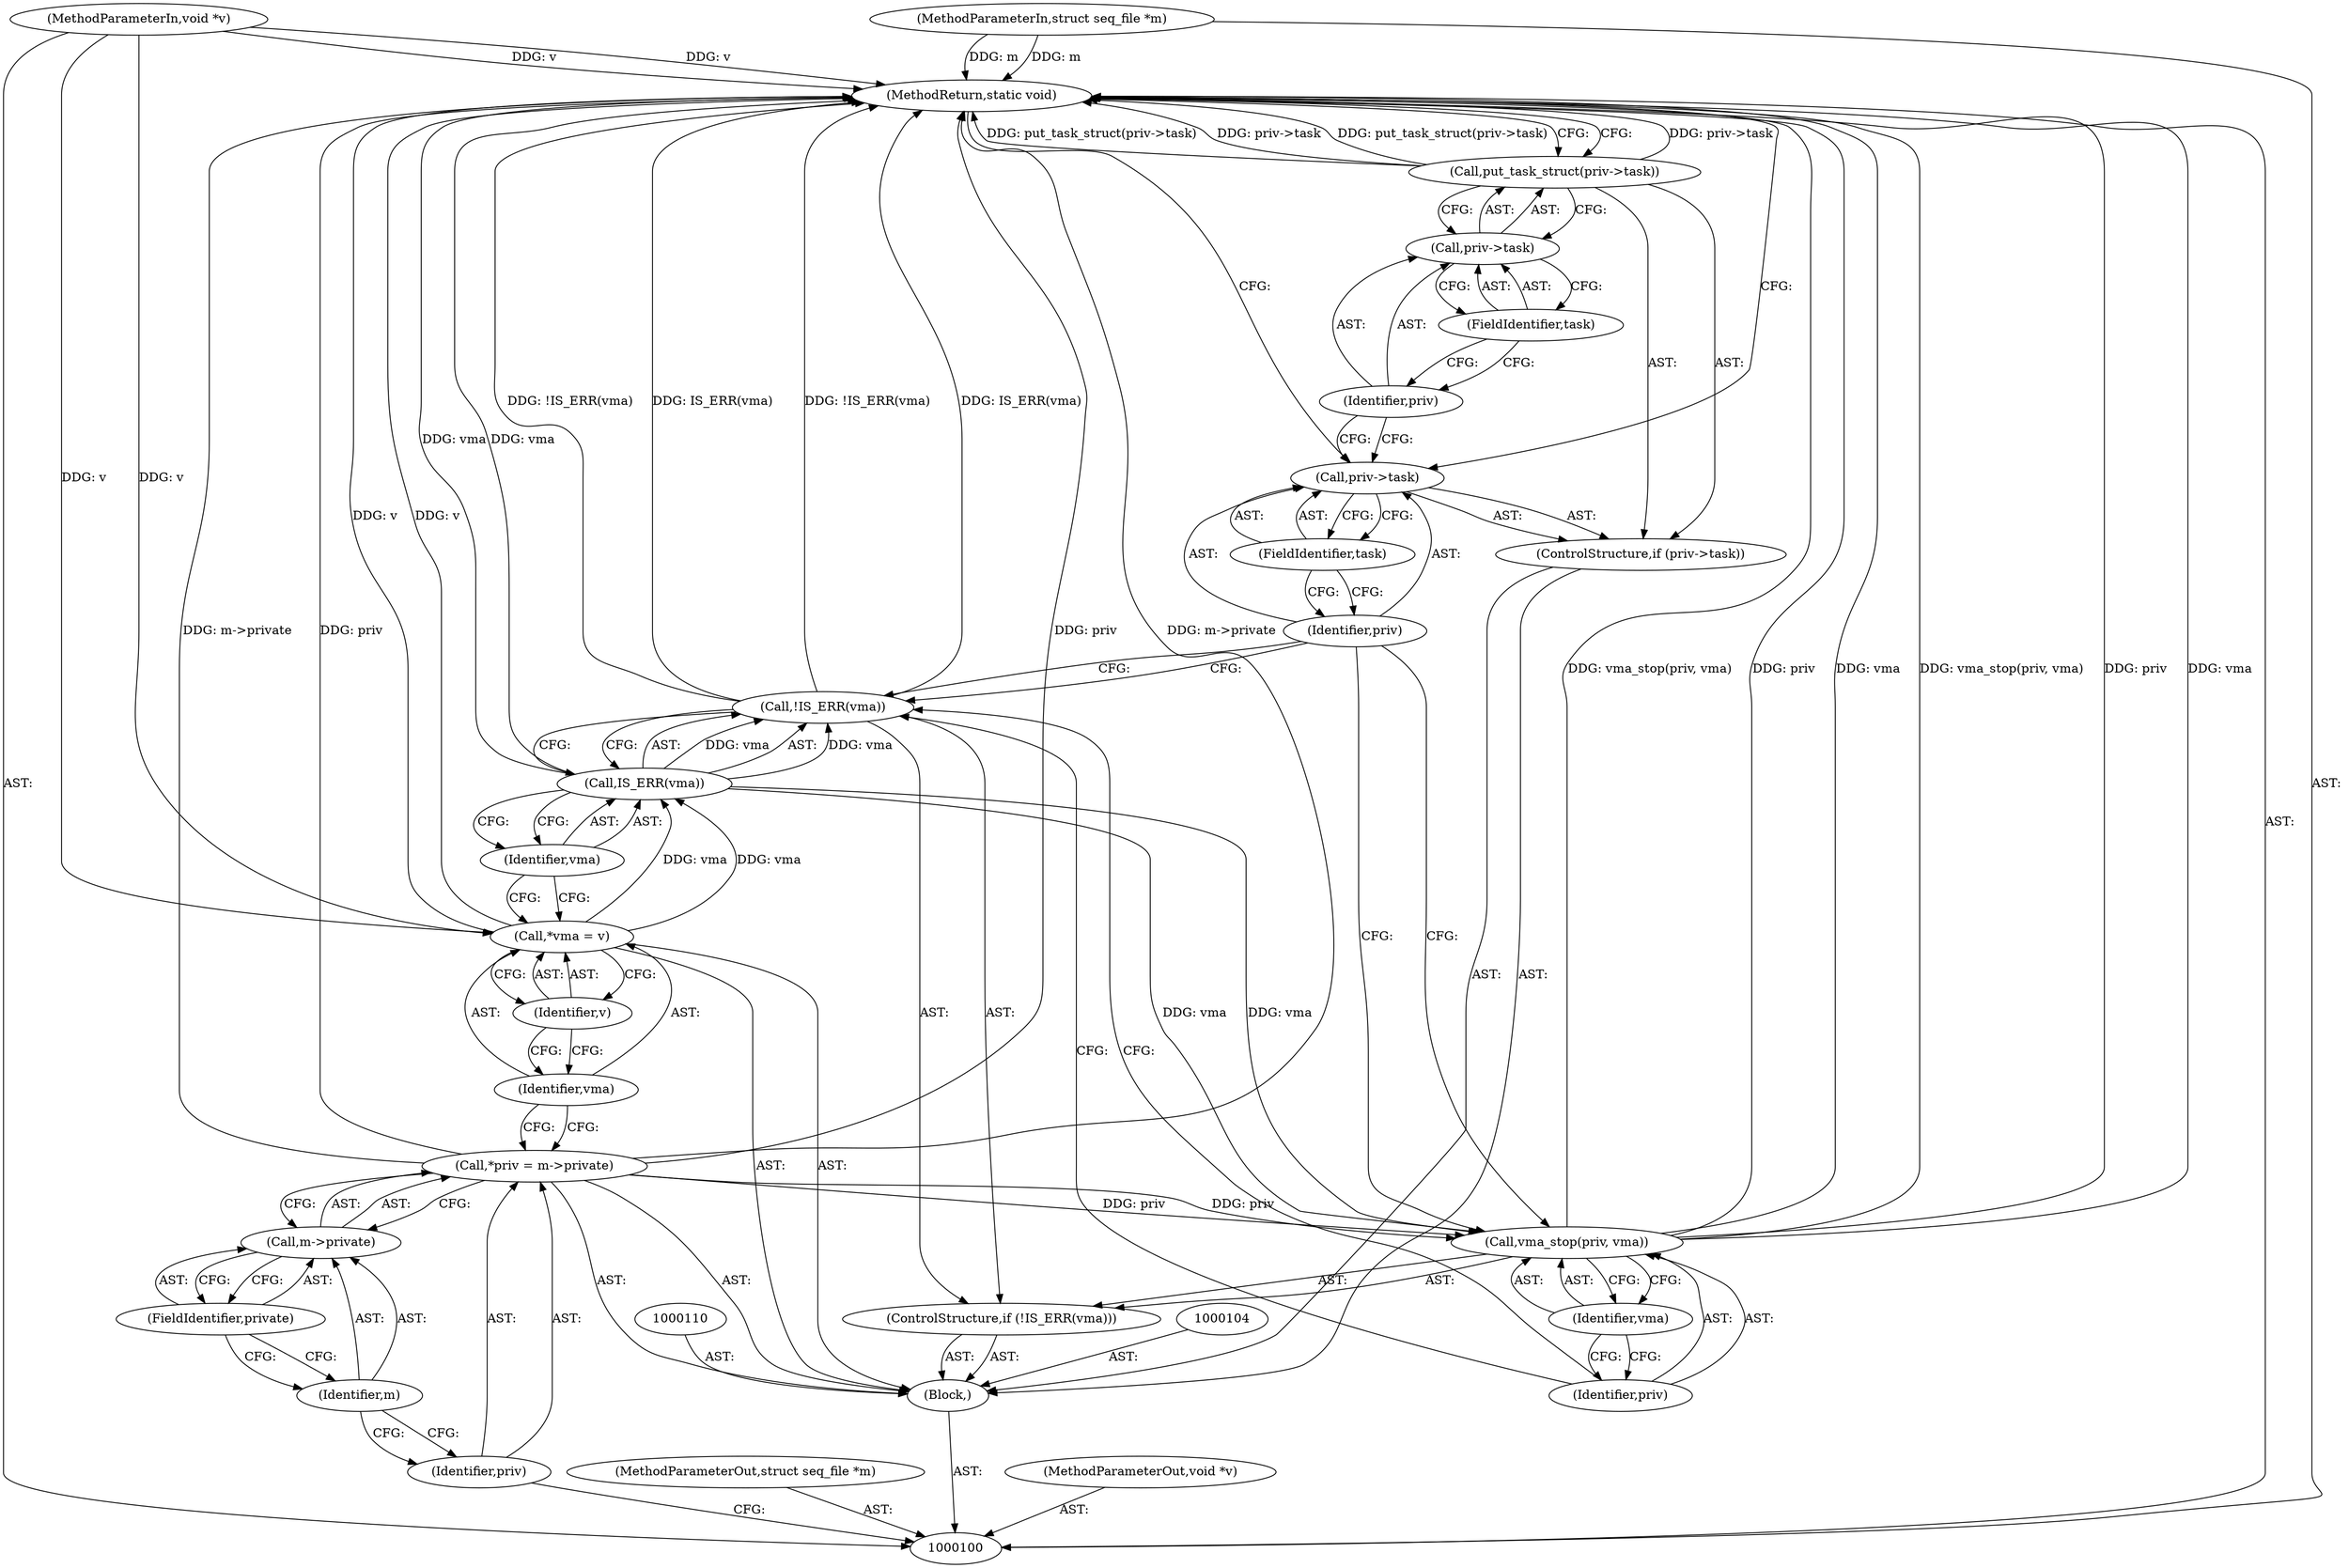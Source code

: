 digraph "0_linux_76597cd31470fa130784c78fadb4dab2e624a723" {
"1000129" [label="(MethodReturn,static void)"];
"1000101" [label="(MethodParameterIn,struct seq_file *m)"];
"1000164" [label="(MethodParameterOut,struct seq_file *m)"];
"1000102" [label="(MethodParameterIn,void *v)"];
"1000165" [label="(MethodParameterOut,void *v)"];
"1000103" [label="(Block,)"];
"1000105" [label="(Call,*priv = m->private)"];
"1000106" [label="(Identifier,priv)"];
"1000107" [label="(Call,m->private)"];
"1000108" [label="(Identifier,m)"];
"1000109" [label="(FieldIdentifier,private)"];
"1000111" [label="(Call,*vma = v)"];
"1000112" [label="(Identifier,vma)"];
"1000113" [label="(Identifier,v)"];
"1000114" [label="(ControlStructure,if (!IS_ERR(vma)))"];
"1000117" [label="(Identifier,vma)"];
"1000115" [label="(Call,!IS_ERR(vma))"];
"1000116" [label="(Call,IS_ERR(vma))"];
"1000119" [label="(Identifier,priv)"];
"1000120" [label="(Identifier,vma)"];
"1000118" [label="(Call,vma_stop(priv, vma))"];
"1000124" [label="(FieldIdentifier,task)"];
"1000121" [label="(ControlStructure,if (priv->task))"];
"1000122" [label="(Call,priv->task)"];
"1000123" [label="(Identifier,priv)"];
"1000126" [label="(Call,priv->task)"];
"1000127" [label="(Identifier,priv)"];
"1000128" [label="(FieldIdentifier,task)"];
"1000125" [label="(Call,put_task_struct(priv->task))"];
"1000129" -> "1000100"  [label="AST: "];
"1000129" -> "1000125"  [label="CFG: "];
"1000129" -> "1000122"  [label="CFG: "];
"1000116" -> "1000129"  [label="DDG: vma"];
"1000125" -> "1000129"  [label="DDG: priv->task"];
"1000125" -> "1000129"  [label="DDG: put_task_struct(priv->task)"];
"1000105" -> "1000129"  [label="DDG: m->private"];
"1000105" -> "1000129"  [label="DDG: priv"];
"1000115" -> "1000129"  [label="DDG: !IS_ERR(vma)"];
"1000115" -> "1000129"  [label="DDG: IS_ERR(vma)"];
"1000118" -> "1000129"  [label="DDG: vma_stop(priv, vma)"];
"1000118" -> "1000129"  [label="DDG: priv"];
"1000118" -> "1000129"  [label="DDG: vma"];
"1000102" -> "1000129"  [label="DDG: v"];
"1000111" -> "1000129"  [label="DDG: v"];
"1000101" -> "1000129"  [label="DDG: m"];
"1000101" -> "1000100"  [label="AST: "];
"1000101" -> "1000129"  [label="DDG: m"];
"1000164" -> "1000100"  [label="AST: "];
"1000102" -> "1000100"  [label="AST: "];
"1000102" -> "1000129"  [label="DDG: v"];
"1000102" -> "1000111"  [label="DDG: v"];
"1000165" -> "1000100"  [label="AST: "];
"1000103" -> "1000100"  [label="AST: "];
"1000104" -> "1000103"  [label="AST: "];
"1000105" -> "1000103"  [label="AST: "];
"1000110" -> "1000103"  [label="AST: "];
"1000111" -> "1000103"  [label="AST: "];
"1000114" -> "1000103"  [label="AST: "];
"1000121" -> "1000103"  [label="AST: "];
"1000105" -> "1000103"  [label="AST: "];
"1000105" -> "1000107"  [label="CFG: "];
"1000106" -> "1000105"  [label="AST: "];
"1000107" -> "1000105"  [label="AST: "];
"1000112" -> "1000105"  [label="CFG: "];
"1000105" -> "1000129"  [label="DDG: m->private"];
"1000105" -> "1000129"  [label="DDG: priv"];
"1000105" -> "1000118"  [label="DDG: priv"];
"1000106" -> "1000105"  [label="AST: "];
"1000106" -> "1000100"  [label="CFG: "];
"1000108" -> "1000106"  [label="CFG: "];
"1000107" -> "1000105"  [label="AST: "];
"1000107" -> "1000109"  [label="CFG: "];
"1000108" -> "1000107"  [label="AST: "];
"1000109" -> "1000107"  [label="AST: "];
"1000105" -> "1000107"  [label="CFG: "];
"1000108" -> "1000107"  [label="AST: "];
"1000108" -> "1000106"  [label="CFG: "];
"1000109" -> "1000108"  [label="CFG: "];
"1000109" -> "1000107"  [label="AST: "];
"1000109" -> "1000108"  [label="CFG: "];
"1000107" -> "1000109"  [label="CFG: "];
"1000111" -> "1000103"  [label="AST: "];
"1000111" -> "1000113"  [label="CFG: "];
"1000112" -> "1000111"  [label="AST: "];
"1000113" -> "1000111"  [label="AST: "];
"1000117" -> "1000111"  [label="CFG: "];
"1000111" -> "1000129"  [label="DDG: v"];
"1000102" -> "1000111"  [label="DDG: v"];
"1000111" -> "1000116"  [label="DDG: vma"];
"1000112" -> "1000111"  [label="AST: "];
"1000112" -> "1000105"  [label="CFG: "];
"1000113" -> "1000112"  [label="CFG: "];
"1000113" -> "1000111"  [label="AST: "];
"1000113" -> "1000112"  [label="CFG: "];
"1000111" -> "1000113"  [label="CFG: "];
"1000114" -> "1000103"  [label="AST: "];
"1000115" -> "1000114"  [label="AST: "];
"1000118" -> "1000114"  [label="AST: "];
"1000117" -> "1000116"  [label="AST: "];
"1000117" -> "1000111"  [label="CFG: "];
"1000116" -> "1000117"  [label="CFG: "];
"1000115" -> "1000114"  [label="AST: "];
"1000115" -> "1000116"  [label="CFG: "];
"1000116" -> "1000115"  [label="AST: "];
"1000119" -> "1000115"  [label="CFG: "];
"1000123" -> "1000115"  [label="CFG: "];
"1000115" -> "1000129"  [label="DDG: !IS_ERR(vma)"];
"1000115" -> "1000129"  [label="DDG: IS_ERR(vma)"];
"1000116" -> "1000115"  [label="DDG: vma"];
"1000116" -> "1000115"  [label="AST: "];
"1000116" -> "1000117"  [label="CFG: "];
"1000117" -> "1000116"  [label="AST: "];
"1000115" -> "1000116"  [label="CFG: "];
"1000116" -> "1000129"  [label="DDG: vma"];
"1000116" -> "1000115"  [label="DDG: vma"];
"1000111" -> "1000116"  [label="DDG: vma"];
"1000116" -> "1000118"  [label="DDG: vma"];
"1000119" -> "1000118"  [label="AST: "];
"1000119" -> "1000115"  [label="CFG: "];
"1000120" -> "1000119"  [label="CFG: "];
"1000120" -> "1000118"  [label="AST: "];
"1000120" -> "1000119"  [label="CFG: "];
"1000118" -> "1000120"  [label="CFG: "];
"1000118" -> "1000114"  [label="AST: "];
"1000118" -> "1000120"  [label="CFG: "];
"1000119" -> "1000118"  [label="AST: "];
"1000120" -> "1000118"  [label="AST: "];
"1000123" -> "1000118"  [label="CFG: "];
"1000118" -> "1000129"  [label="DDG: vma_stop(priv, vma)"];
"1000118" -> "1000129"  [label="DDG: priv"];
"1000118" -> "1000129"  [label="DDG: vma"];
"1000105" -> "1000118"  [label="DDG: priv"];
"1000116" -> "1000118"  [label="DDG: vma"];
"1000124" -> "1000122"  [label="AST: "];
"1000124" -> "1000123"  [label="CFG: "];
"1000122" -> "1000124"  [label="CFG: "];
"1000121" -> "1000103"  [label="AST: "];
"1000122" -> "1000121"  [label="AST: "];
"1000125" -> "1000121"  [label="AST: "];
"1000122" -> "1000121"  [label="AST: "];
"1000122" -> "1000124"  [label="CFG: "];
"1000123" -> "1000122"  [label="AST: "];
"1000124" -> "1000122"  [label="AST: "];
"1000127" -> "1000122"  [label="CFG: "];
"1000129" -> "1000122"  [label="CFG: "];
"1000123" -> "1000122"  [label="AST: "];
"1000123" -> "1000118"  [label="CFG: "];
"1000123" -> "1000115"  [label="CFG: "];
"1000124" -> "1000123"  [label="CFG: "];
"1000126" -> "1000125"  [label="AST: "];
"1000126" -> "1000128"  [label="CFG: "];
"1000127" -> "1000126"  [label="AST: "];
"1000128" -> "1000126"  [label="AST: "];
"1000125" -> "1000126"  [label="CFG: "];
"1000127" -> "1000126"  [label="AST: "];
"1000127" -> "1000122"  [label="CFG: "];
"1000128" -> "1000127"  [label="CFG: "];
"1000128" -> "1000126"  [label="AST: "];
"1000128" -> "1000127"  [label="CFG: "];
"1000126" -> "1000128"  [label="CFG: "];
"1000125" -> "1000121"  [label="AST: "];
"1000125" -> "1000126"  [label="CFG: "];
"1000126" -> "1000125"  [label="AST: "];
"1000129" -> "1000125"  [label="CFG: "];
"1000125" -> "1000129"  [label="DDG: priv->task"];
"1000125" -> "1000129"  [label="DDG: put_task_struct(priv->task)"];
}
